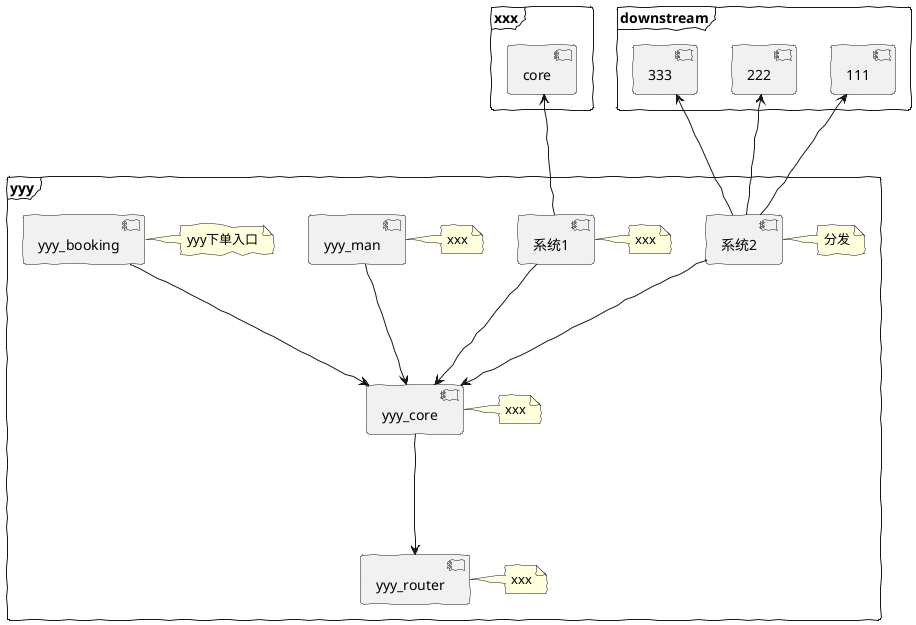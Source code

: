 @startuml
skinparam handwritten true

frame xxx {
    component core
}

frame yyy {
    component yyy_core
    note right of yyy_core
        xxx
    end note

    component 系统1
    note right of 系统1
        xxx
    end note

    component 系统2
    note right of 系统2
        分发
    end note

    component yyy_man
    note right of yyy_man
        xxx
    end note

    component yyy_router
    note right of yyy_router
        xxx
    end note

    component yyy_booking
    note right of yyy_booking
        yyy下单入口
    end note

    yyy_man -down--> yyy_core
    系统1 -down--> yyy_core
    系统2 -down--> yyy_core
    yyy_core -down--> yyy_router
    yyy_booking -down--> yyy_core
}

frame downstream {
    component 111
    component 222
    component 333
}

系统1 -up--> core

系统2 -up--> 111
系统2 -up--> 222
系统2 -up--> 333

@enduml